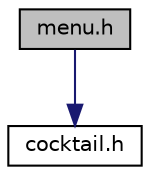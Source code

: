 digraph "menu.h"
{
  edge [fontname="Helvetica",fontsize="10",labelfontname="Helvetica",labelfontsize="10"];
  node [fontname="Helvetica",fontsize="10",shape=record];
  Node0 [label="menu.h",height=0.2,width=0.4,color="black", fillcolor="grey75", style="filled", fontcolor="black"];
  Node0 -> Node1 [color="midnightblue",fontsize="10",style="solid",fontname="Helvetica"];
  Node1 [label="cocktail.h",height=0.2,width=0.4,color="black", fillcolor="white", style="filled",URL="$cocktail_8h.html",tooltip="Le fichier cocktail.h regroupe tous les prototypes de fonctions et les structures necessaires a la ge..."];
}
